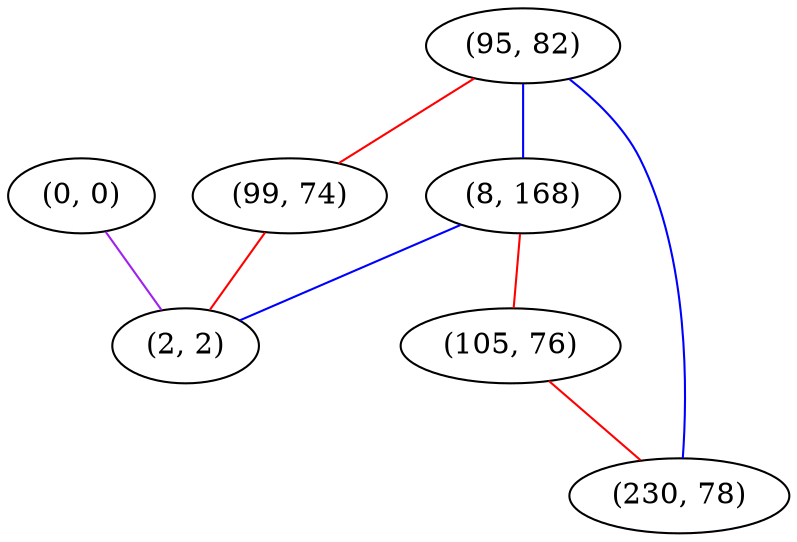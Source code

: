 graph "" {
"(0, 0)";
"(95, 82)";
"(99, 74)";
"(8, 168)";
"(2, 2)";
"(105, 76)";
"(230, 78)";
"(0, 0)" -- "(2, 2)"  [color=purple, key=0, weight=4];
"(95, 82)" -- "(99, 74)"  [color=red, key=0, weight=1];
"(95, 82)" -- "(8, 168)"  [color=blue, key=0, weight=3];
"(95, 82)" -- "(230, 78)"  [color=blue, key=0, weight=3];
"(99, 74)" -- "(2, 2)"  [color=red, key=0, weight=1];
"(8, 168)" -- "(105, 76)"  [color=red, key=0, weight=1];
"(8, 168)" -- "(2, 2)"  [color=blue, key=0, weight=3];
"(105, 76)" -- "(230, 78)"  [color=red, key=0, weight=1];
}
